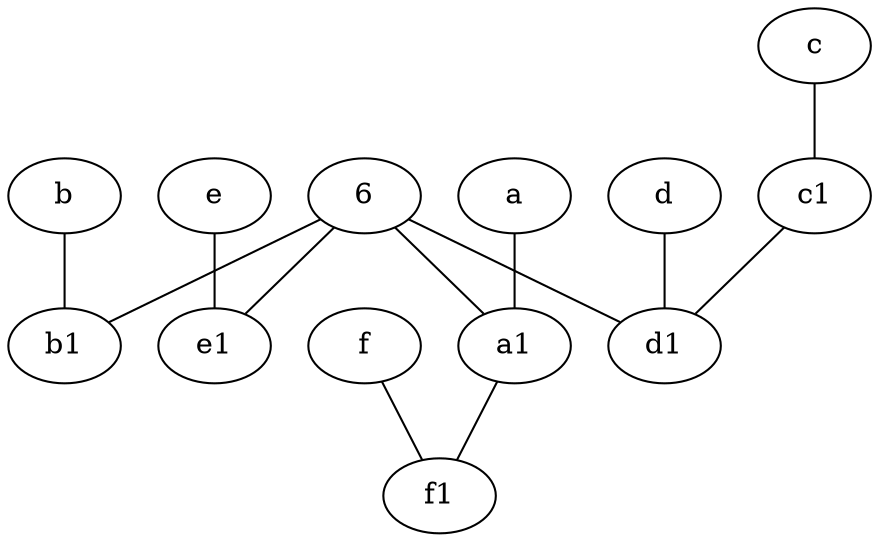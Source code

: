 graph {
	node [labelfontsize=50]
	b1 [labelfontsize=50 pos="9,4!"]
	d [labelfontsize=50 pos="2,5!"]
	e1 [labelfontsize=50 pos="7,7!"]
	a1 [labelfontsize=50 pos="8,3!"]
	f1 [labelfontsize=50 pos="3,8!"]
	d1 [labelfontsize=50 pos="3,5!"]
	6 [labelfontsize=50]
	c1 [labelfontsize=50 pos="4.5,3!"]
	f -- f1
	c1 -- d1
	b -- b1
	6 -- e1
	d -- d1
	c -- c1
	e -- e1
	6 -- d1
	a -- a1
	a1 -- f1
	6 -- b1
	6 -- a1
}
